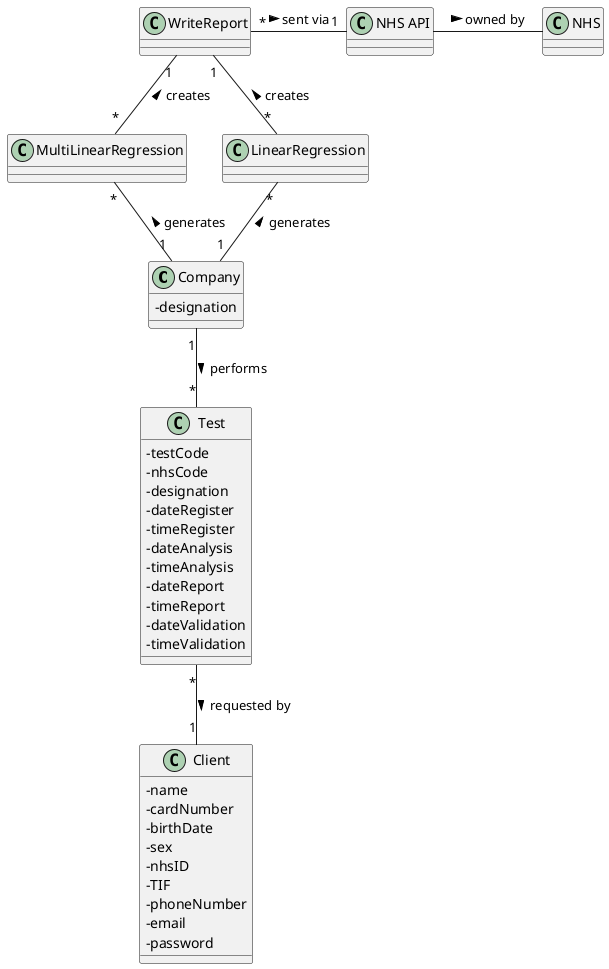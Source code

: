 @startuml

skinparam classAttributeIconSize 0

class Company {
-designation
}
class Test {
-testCode
-nhsCode
-designation
-dateRegister
-timeRegister
-dateAnalysis
-timeAnalysis
-dateReport
-timeReport
-dateValidation
-timeValidation
}
class Client {
-name
-cardNumber
-birthDate
-sex
-nhsID
-TIF
-phoneNumber
-email
-password
}
class MultiLinearRegression{
}
class LinearRegression{
}
class WriteReport{
}

"NHS API" "1"-left-"*" WriteReport : sent via <
"NHS API" -right- NHS : owned by >
MultiLinearRegression "*"--"1" Company : generates <
LinearRegression "*"--"1" Company : generates <
MultiLinearRegression "*"-up-"1" WriteReport : creates >
LinearRegression "*"-up-"1" WriteReport : creates >
Test "*"-up-"1" Company : performs <
Test "*"--"1" Client : requested by >

@enduml